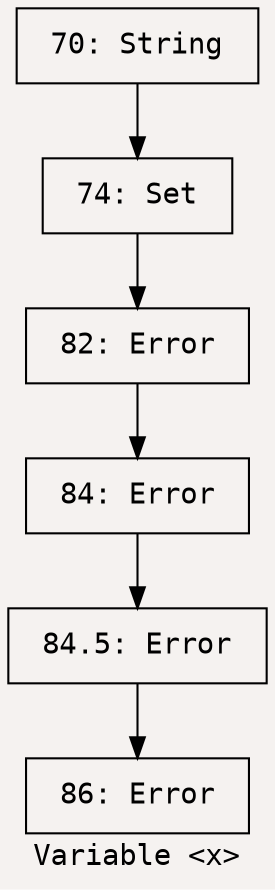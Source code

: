 digraph {
	label="Variable <x>"
	bgcolor="#f5f2f0"
	node [shape=box]
	node [fontname="Consolas,Monaco,'Andale Mono','Ubuntu Mono',monospace"]
	fontname="Consolas,Monaco,'Andale Mono','Ubuntu Mono',monospace"
	70 [label=" 70: String "]
	74 [label=" 74: Set "]
	70 -> 74
	82 [label=" 82: Error "]
	74 -> 82
	84 [label=" 84: Error "]
	82 -> 84
	84.5 [label=" 84.5: Error "]
	84 -> 84.5
	86 [label=" 86: Error "]
	84.5 -> 86
}
